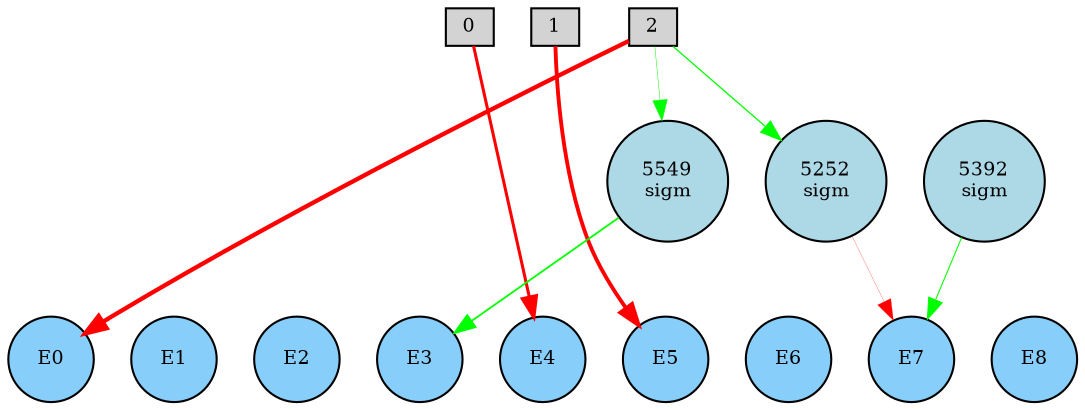 digraph {
	node [fontsize=9 height=0.2 shape=circle width=0.2]
	subgraph inputs {
		node [shape=box style=filled]
		rank=source
		0 [fillcolor=lightgray]
		1 [fillcolor=lightgray]
		0 -> 1 [style=invis]
		2 [fillcolor=lightgray]
		1 -> 2 [style=invis]
	}
	subgraph outputs {
		node [style=filled]
		rank=sink
		E0 [fillcolor=lightskyblue fontsize=9 height=0.2 shape=circle width=0.2]
		E1 [fillcolor=lightskyblue fontsize=9 height=0.2 shape=circle width=0.2]
		E0 -> E1 [style=invis]
		E2 [fillcolor=lightskyblue fontsize=9 height=0.2 shape=circle width=0.2]
		E1 -> E2 [style=invis]
		E3 [fillcolor=lightskyblue fontsize=9 height=0.2 shape=circle width=0.2]
		E2 -> E3 [style=invis]
		E4 [fillcolor=lightskyblue fontsize=9 height=0.2 shape=circle width=0.2]
		E3 -> E4 [style=invis]
		E5 [fillcolor=lightskyblue fontsize=9 height=0.2 shape=circle width=0.2]
		E4 -> E5 [style=invis]
		E6 [fillcolor=lightskyblue fontsize=9 height=0.2 shape=circle width=0.2]
		E5 -> E6 [style=invis]
		E7 [fillcolor=lightskyblue fontsize=9 height=0.2 shape=circle width=0.2]
		E6 -> E7 [style=invis]
		E8 [fillcolor=lightskyblue fontsize=9 height=0.2 shape=circle width=0.2]
		E7 -> E8 [style=invis]
	}
	5252 [label="5252
sigm" fillcolor=lightblue style=filled]
	5549 [label="5549
sigm" fillcolor=lightblue style=filled]
	5392 [label="5392
sigm" fillcolor=lightblue style=filled]
	1 -> E5 [color=red penwidth=1.8543170177928996 style=solid]
	2 -> E0 [color=red penwidth=2.0810132779543737 style=solid]
	0 -> E4 [color=red penwidth=1.4751358061854316 style=solid]
	5252 -> E7 [color=red penwidth=0.11586509370276075 style=solid]
	2 -> 5252 [color=green penwidth=0.6133453929024396 style=solid]
	5392 -> E7 [color=green penwidth=0.5049024540774559 style=solid]
	2 -> 5549 [color=green penwidth=0.23125837251330278 style=solid]
	5549 -> E3 [color=green penwidth=0.8604880612272091 style=solid]
}
